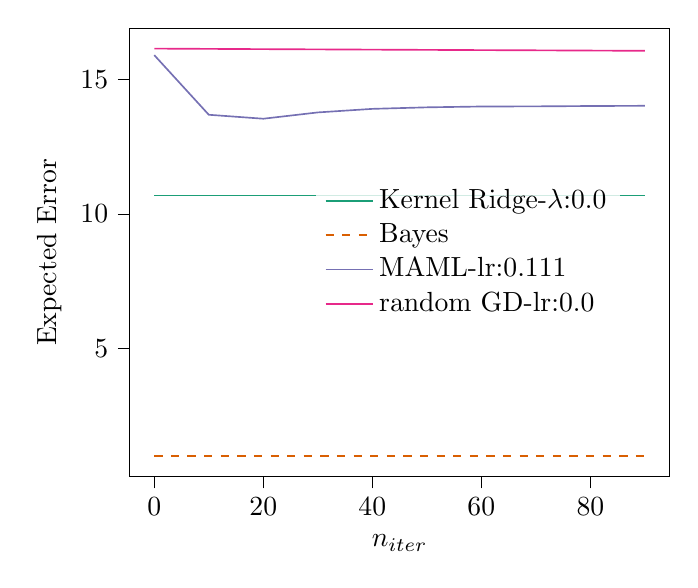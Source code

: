% This file was created with tikzplotlib v0.10.1.
\begin{tikzpicture}

\definecolor{chocolate217952}{RGB}{217,95,2}
\definecolor{darkcyan27158119}{RGB}{27,158,119}
\definecolor{darkgray176}{RGB}{176,176,176}
\definecolor{deeppink23141138}{RGB}{231,41,138}
\definecolor{lightslategray117112179}{RGB}{117,112,179}

\begin{axis}[
legend cell align={left},
legend style={fill opacity=0.8, draw opacity=1, text opacity=1, at={(0.91,0.5)}, anchor=east, draw=none},
tick align=outside,
tick pos=left,
x grid style={darkgray176},
xlabel={\(\displaystyle n_{iter}\)},
xmin=-4.5, xmax=94.5,
xtick style={color=black},
y grid style={darkgray176},
ylabel={Expected Error},
ymin=0.244, ymax=16.893,
ytick style={color=black}
]
\addplot [semithick, darkcyan27158119]
table {%
0 10.687
10 10.687
20 10.687
30 10.687
40 10.687
50 10.687
60 10.687
70 10.687
80 10.687
90 10.687
};
\addlegendentry{Kernel Ridge-$\lambda$:0.0}
\addplot [semithick, chocolate217952, dashed]
table {%
0 1.001
10 1.001
20 1.001
30 1.001
40 1.001
50 1.001
60 1.001
70 1.001
80 1.001
90 1.001
};
\addlegendentry{Bayes}
\addplot [semithick, lightslategray117112179]
table {%
0 15.893
10 13.679
20 13.532
30 13.766
40 13.898
50 13.955
60 13.986
70 13.991
80 14.004
90 14.012
};
\addlegendentry{MAML-lr:0.111}
\addplot [semithick, deeppink23141138]
table {%
0 16.136
10 16.126
20 16.116
30 16.107
40 16.098
50 16.089
60 16.08
70 16.072
80 16.063
90 16.054
};
\addlegendentry{random GD-lr:0.0}
\end{axis}

\end{tikzpicture}

